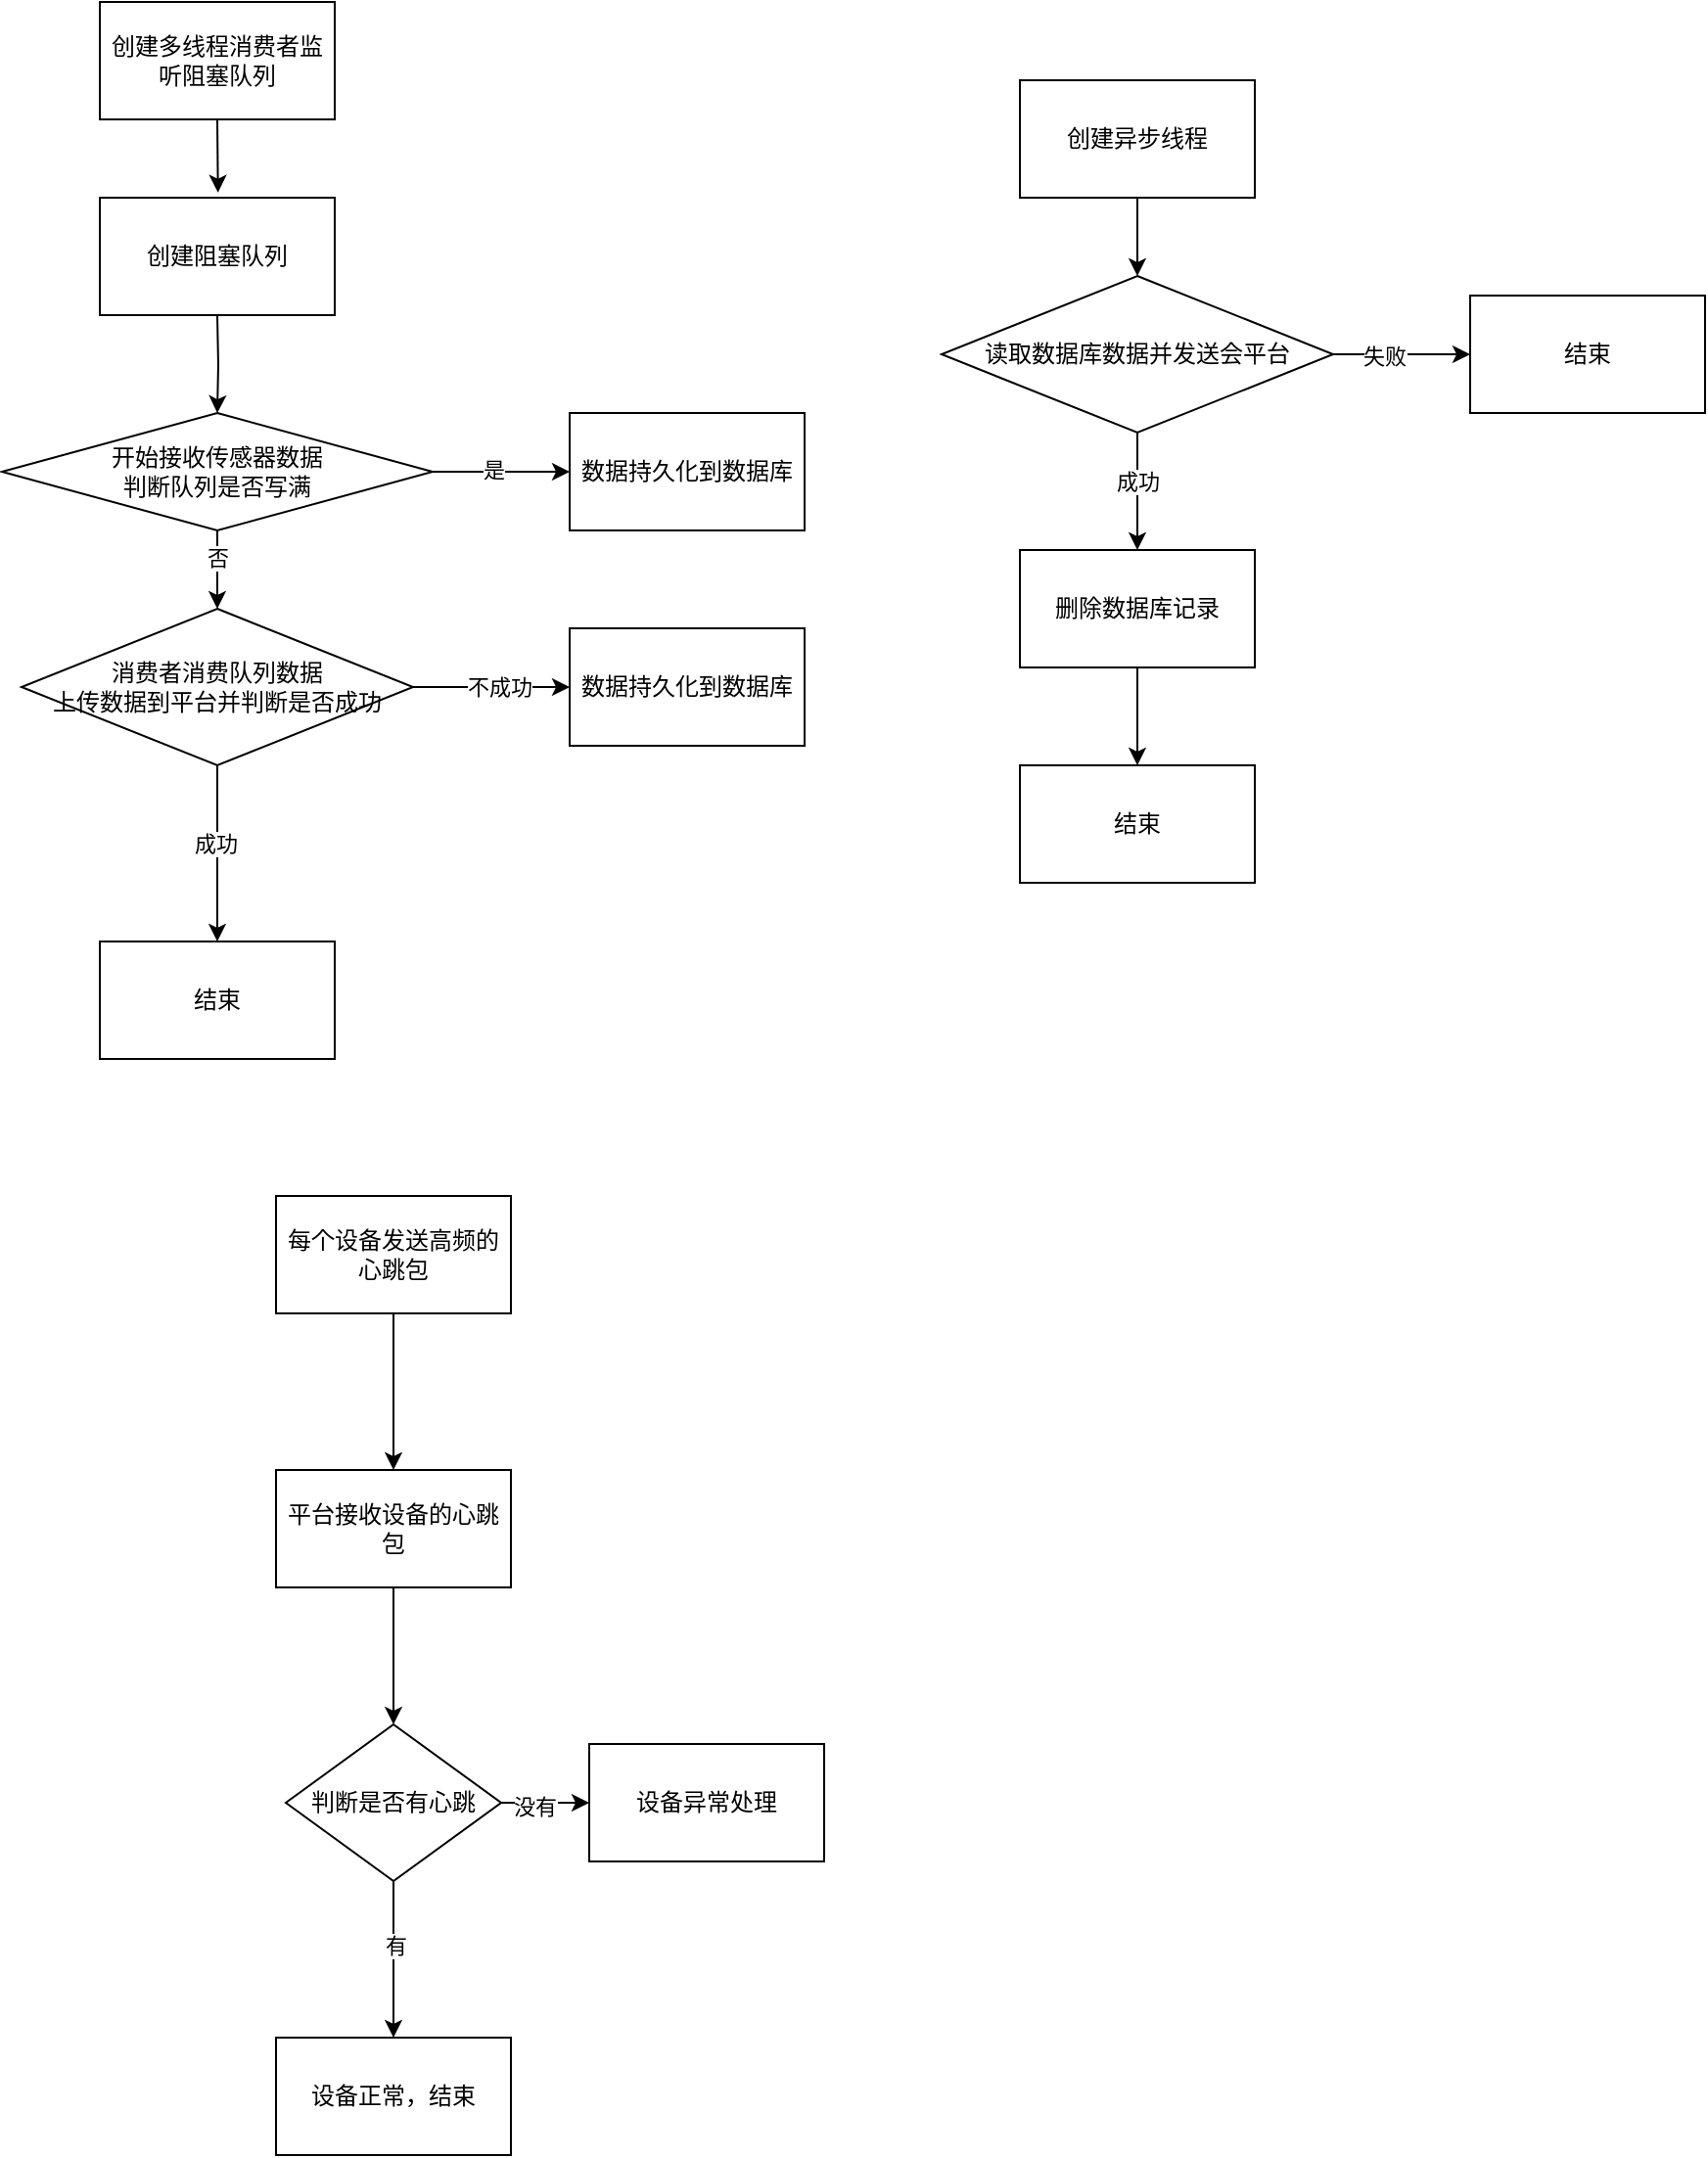 <mxfile version="18.2.0" type="github">
  <diagram id="C5RBs43oDa-KdzZeNtuy" name="Page-1">
    <mxGraphModel dx="813" dy="435" grid="1" gridSize="10" guides="1" tooltips="1" connect="1" arrows="1" fold="1" page="1" pageScale="1" pageWidth="827" pageHeight="1169" math="0" shadow="0">
      <root>
        <mxCell id="WIyWlLk6GJQsqaUBKTNV-0" />
        <mxCell id="WIyWlLk6GJQsqaUBKTNV-1" parent="WIyWlLk6GJQsqaUBKTNV-0" />
        <mxCell id="r5PWcpmc7gDU40b77l6q-9" value="" style="edgeStyle=orthogonalEdgeStyle;rounded=0;orthogonalLoop=1;jettySize=auto;html=1;exitX=0.5;exitY=1;exitDx=0;exitDy=0;entryX=0.503;entryY=-0.044;entryDx=0;entryDy=0;entryPerimeter=0;" edge="1" parent="WIyWlLk6GJQsqaUBKTNV-1" source="r5PWcpmc7gDU40b77l6q-44" target="r5PWcpmc7gDU40b77l6q-43">
          <mxGeometry relative="1" as="geometry">
            <mxPoint x="220" y="120" as="sourcePoint" />
            <mxPoint x="220" y="130" as="targetPoint" />
          </mxGeometry>
        </mxCell>
        <mxCell id="r5PWcpmc7gDU40b77l6q-30" value="" style="edgeStyle=orthogonalEdgeStyle;rounded=0;orthogonalLoop=1;jettySize=auto;html=1;" edge="1" parent="WIyWlLk6GJQsqaUBKTNV-1" target="r5PWcpmc7gDU40b77l6q-17">
          <mxGeometry relative="1" as="geometry">
            <mxPoint x="220" y="200" as="sourcePoint" />
          </mxGeometry>
        </mxCell>
        <mxCell id="r5PWcpmc7gDU40b77l6q-19" value="" style="edgeStyle=orthogonalEdgeStyle;rounded=0;orthogonalLoop=1;jettySize=auto;html=1;" edge="1" parent="WIyWlLk6GJQsqaUBKTNV-1" source="r5PWcpmc7gDU40b77l6q-17" target="r5PWcpmc7gDU40b77l6q-18">
          <mxGeometry relative="1" as="geometry" />
        </mxCell>
        <mxCell id="r5PWcpmc7gDU40b77l6q-20" value="是" style="edgeLabel;html=1;align=center;verticalAlign=middle;resizable=0;points=[];" vertex="1" connectable="0" parent="r5PWcpmc7gDU40b77l6q-19">
          <mxGeometry x="-0.134" y="1" relative="1" as="geometry">
            <mxPoint as="offset" />
          </mxGeometry>
        </mxCell>
        <mxCell id="r5PWcpmc7gDU40b77l6q-22" value="" style="edgeStyle=orthogonalEdgeStyle;rounded=0;orthogonalLoop=1;jettySize=auto;html=1;" edge="1" parent="WIyWlLk6GJQsqaUBKTNV-1" source="r5PWcpmc7gDU40b77l6q-17" target="r5PWcpmc7gDU40b77l6q-21">
          <mxGeometry relative="1" as="geometry" />
        </mxCell>
        <mxCell id="r5PWcpmc7gDU40b77l6q-23" value="否" style="edgeLabel;html=1;align=center;verticalAlign=middle;resizable=0;points=[];" vertex="1" connectable="0" parent="r5PWcpmc7gDU40b77l6q-22">
          <mxGeometry x="-0.303" relative="1" as="geometry">
            <mxPoint as="offset" />
          </mxGeometry>
        </mxCell>
        <mxCell id="r5PWcpmc7gDU40b77l6q-17" value="开始接收传感器数据&lt;br&gt;判断队列是否写满" style="rhombus;whiteSpace=wrap;html=1;" vertex="1" parent="WIyWlLk6GJQsqaUBKTNV-1">
          <mxGeometry x="110" y="250" width="220" height="60" as="geometry" />
        </mxCell>
        <mxCell id="r5PWcpmc7gDU40b77l6q-18" value="数据持久化到数据库" style="whiteSpace=wrap;html=1;" vertex="1" parent="WIyWlLk6GJQsqaUBKTNV-1">
          <mxGeometry x="400" y="250" width="120" height="60" as="geometry" />
        </mxCell>
        <mxCell id="r5PWcpmc7gDU40b77l6q-25" value="" style="edgeStyle=orthogonalEdgeStyle;rounded=0;orthogonalLoop=1;jettySize=auto;html=1;" edge="1" parent="WIyWlLk6GJQsqaUBKTNV-1" source="r5PWcpmc7gDU40b77l6q-21" target="r5PWcpmc7gDU40b77l6q-24">
          <mxGeometry relative="1" as="geometry" />
        </mxCell>
        <mxCell id="r5PWcpmc7gDU40b77l6q-26" value="不成功" style="edgeLabel;html=1;align=center;verticalAlign=middle;resizable=0;points=[];" vertex="1" connectable="0" parent="r5PWcpmc7gDU40b77l6q-25">
          <mxGeometry x="0.093" relative="1" as="geometry">
            <mxPoint as="offset" />
          </mxGeometry>
        </mxCell>
        <mxCell id="r5PWcpmc7gDU40b77l6q-28" value="" style="edgeStyle=orthogonalEdgeStyle;rounded=0;orthogonalLoop=1;jettySize=auto;html=1;" edge="1" parent="WIyWlLk6GJQsqaUBKTNV-1" source="r5PWcpmc7gDU40b77l6q-21" target="r5PWcpmc7gDU40b77l6q-27">
          <mxGeometry relative="1" as="geometry" />
        </mxCell>
        <mxCell id="r5PWcpmc7gDU40b77l6q-29" value="成功" style="edgeLabel;html=1;align=center;verticalAlign=middle;resizable=0;points=[];" vertex="1" connectable="0" parent="r5PWcpmc7gDU40b77l6q-28">
          <mxGeometry x="-0.11" y="-1" relative="1" as="geometry">
            <mxPoint as="offset" />
          </mxGeometry>
        </mxCell>
        <mxCell id="r5PWcpmc7gDU40b77l6q-21" value="消费者消费队列数据&lt;br&gt;上传数据到平台并判断是否成功" style="rhombus;whiteSpace=wrap;html=1;" vertex="1" parent="WIyWlLk6GJQsqaUBKTNV-1">
          <mxGeometry x="120" y="350" width="200" height="80" as="geometry" />
        </mxCell>
        <mxCell id="r5PWcpmc7gDU40b77l6q-24" value="数据持久化到数据库" style="whiteSpace=wrap;html=1;" vertex="1" parent="WIyWlLk6GJQsqaUBKTNV-1">
          <mxGeometry x="400" y="360" width="120" height="60" as="geometry" />
        </mxCell>
        <mxCell id="r5PWcpmc7gDU40b77l6q-27" value="结束" style="whiteSpace=wrap;html=1;" vertex="1" parent="WIyWlLk6GJQsqaUBKTNV-1">
          <mxGeometry x="160" y="520" width="120" height="60" as="geometry" />
        </mxCell>
        <mxCell id="r5PWcpmc7gDU40b77l6q-33" value="" style="edgeStyle=orthogonalEdgeStyle;rounded=0;orthogonalLoop=1;jettySize=auto;html=1;" edge="1" parent="WIyWlLk6GJQsqaUBKTNV-1" source="r5PWcpmc7gDU40b77l6q-31" target="r5PWcpmc7gDU40b77l6q-34">
          <mxGeometry relative="1" as="geometry">
            <mxPoint x="690" y="220" as="targetPoint" />
          </mxGeometry>
        </mxCell>
        <mxCell id="r5PWcpmc7gDU40b77l6q-31" value="创建异步线程" style="rounded=0;whiteSpace=wrap;html=1;" vertex="1" parent="WIyWlLk6GJQsqaUBKTNV-1">
          <mxGeometry x="630" y="80" width="120" height="60" as="geometry" />
        </mxCell>
        <mxCell id="r5PWcpmc7gDU40b77l6q-36" value="" style="edgeStyle=orthogonalEdgeStyle;rounded=0;orthogonalLoop=1;jettySize=auto;html=1;" edge="1" parent="WIyWlLk6GJQsqaUBKTNV-1" source="r5PWcpmc7gDU40b77l6q-34" target="r5PWcpmc7gDU40b77l6q-35">
          <mxGeometry relative="1" as="geometry" />
        </mxCell>
        <mxCell id="r5PWcpmc7gDU40b77l6q-37" value="成功" style="edgeLabel;html=1;align=center;verticalAlign=middle;resizable=0;points=[];" vertex="1" connectable="0" parent="r5PWcpmc7gDU40b77l6q-36">
          <mxGeometry x="-0.162" relative="1" as="geometry">
            <mxPoint as="offset" />
          </mxGeometry>
        </mxCell>
        <mxCell id="r5PWcpmc7gDU40b77l6q-39" value="" style="edgeStyle=orthogonalEdgeStyle;rounded=0;orthogonalLoop=1;jettySize=auto;html=1;" edge="1" parent="WIyWlLk6GJQsqaUBKTNV-1" source="r5PWcpmc7gDU40b77l6q-34" target="r5PWcpmc7gDU40b77l6q-38">
          <mxGeometry relative="1" as="geometry" />
        </mxCell>
        <mxCell id="r5PWcpmc7gDU40b77l6q-40" value="失败" style="edgeLabel;html=1;align=center;verticalAlign=middle;resizable=0;points=[];" vertex="1" connectable="0" parent="r5PWcpmc7gDU40b77l6q-39">
          <mxGeometry x="-0.269" y="-1" relative="1" as="geometry">
            <mxPoint as="offset" />
          </mxGeometry>
        </mxCell>
        <mxCell id="r5PWcpmc7gDU40b77l6q-34" value="读取数据库数据并发送会平台" style="rhombus;whiteSpace=wrap;html=1;" vertex="1" parent="WIyWlLk6GJQsqaUBKTNV-1">
          <mxGeometry x="590" y="180" width="200" height="80" as="geometry" />
        </mxCell>
        <mxCell id="r5PWcpmc7gDU40b77l6q-42" value="" style="edgeStyle=orthogonalEdgeStyle;rounded=0;orthogonalLoop=1;jettySize=auto;html=1;" edge="1" parent="WIyWlLk6GJQsqaUBKTNV-1" source="r5PWcpmc7gDU40b77l6q-35" target="r5PWcpmc7gDU40b77l6q-41">
          <mxGeometry relative="1" as="geometry" />
        </mxCell>
        <mxCell id="r5PWcpmc7gDU40b77l6q-35" value="删除数据库记录" style="whiteSpace=wrap;html=1;" vertex="1" parent="WIyWlLk6GJQsqaUBKTNV-1">
          <mxGeometry x="630" y="320" width="120" height="60" as="geometry" />
        </mxCell>
        <mxCell id="r5PWcpmc7gDU40b77l6q-38" value="结束" style="whiteSpace=wrap;html=1;" vertex="1" parent="WIyWlLk6GJQsqaUBKTNV-1">
          <mxGeometry x="860" y="190" width="120" height="60" as="geometry" />
        </mxCell>
        <mxCell id="r5PWcpmc7gDU40b77l6q-41" value="结束" style="whiteSpace=wrap;html=1;" vertex="1" parent="WIyWlLk6GJQsqaUBKTNV-1">
          <mxGeometry x="630" y="430" width="120" height="60" as="geometry" />
        </mxCell>
        <mxCell id="r5PWcpmc7gDU40b77l6q-43" value="&lt;span style=&quot;&quot;&gt;创建阻塞队列&lt;/span&gt;" style="rounded=0;whiteSpace=wrap;html=1;" vertex="1" parent="WIyWlLk6GJQsqaUBKTNV-1">
          <mxGeometry x="160" y="140" width="120" height="60" as="geometry" />
        </mxCell>
        <mxCell id="r5PWcpmc7gDU40b77l6q-44" value="&lt;span style=&quot;&quot;&gt;创建多线程消费者监听阻塞队列&lt;/span&gt;" style="rounded=0;whiteSpace=wrap;html=1;" vertex="1" parent="WIyWlLk6GJQsqaUBKTNV-1">
          <mxGeometry x="160" y="40" width="120" height="60" as="geometry" />
        </mxCell>
        <mxCell id="r5PWcpmc7gDU40b77l6q-50" value="" style="edgeStyle=orthogonalEdgeStyle;rounded=0;orthogonalLoop=1;jettySize=auto;html=1;" edge="1" parent="WIyWlLk6GJQsqaUBKTNV-1" source="r5PWcpmc7gDU40b77l6q-48" target="r5PWcpmc7gDU40b77l6q-49">
          <mxGeometry relative="1" as="geometry" />
        </mxCell>
        <mxCell id="r5PWcpmc7gDU40b77l6q-48" value="每个设备发送高频的心跳包" style="rounded=0;whiteSpace=wrap;html=1;" vertex="1" parent="WIyWlLk6GJQsqaUBKTNV-1">
          <mxGeometry x="250" y="650" width="120" height="60" as="geometry" />
        </mxCell>
        <mxCell id="r5PWcpmc7gDU40b77l6q-52" value="" style="edgeStyle=orthogonalEdgeStyle;rounded=0;orthogonalLoop=1;jettySize=auto;html=1;" edge="1" parent="WIyWlLk6GJQsqaUBKTNV-1" source="r5PWcpmc7gDU40b77l6q-49" target="r5PWcpmc7gDU40b77l6q-51">
          <mxGeometry relative="1" as="geometry" />
        </mxCell>
        <mxCell id="r5PWcpmc7gDU40b77l6q-49" value="平台接收设备的心跳包" style="rounded=0;whiteSpace=wrap;html=1;" vertex="1" parent="WIyWlLk6GJQsqaUBKTNV-1">
          <mxGeometry x="250" y="790" width="120" height="60" as="geometry" />
        </mxCell>
        <mxCell id="r5PWcpmc7gDU40b77l6q-54" value="" style="edgeStyle=orthogonalEdgeStyle;rounded=0;orthogonalLoop=1;jettySize=auto;html=1;" edge="1" parent="WIyWlLk6GJQsqaUBKTNV-1" source="r5PWcpmc7gDU40b77l6q-51" target="r5PWcpmc7gDU40b77l6q-53">
          <mxGeometry relative="1" as="geometry" />
        </mxCell>
        <mxCell id="r5PWcpmc7gDU40b77l6q-55" value="没有" style="edgeLabel;html=1;align=center;verticalAlign=middle;resizable=0;points=[];" vertex="1" connectable="0" parent="r5PWcpmc7gDU40b77l6q-54">
          <mxGeometry x="-0.238" y="-2" relative="1" as="geometry">
            <mxPoint as="offset" />
          </mxGeometry>
        </mxCell>
        <mxCell id="r5PWcpmc7gDU40b77l6q-57" value="" style="edgeStyle=orthogonalEdgeStyle;rounded=0;orthogonalLoop=1;jettySize=auto;html=1;" edge="1" parent="WIyWlLk6GJQsqaUBKTNV-1" source="r5PWcpmc7gDU40b77l6q-51">
          <mxGeometry relative="1" as="geometry">
            <mxPoint x="310" y="1080" as="targetPoint" />
          </mxGeometry>
        </mxCell>
        <mxCell id="r5PWcpmc7gDU40b77l6q-58" value="有" style="edgeLabel;html=1;align=center;verticalAlign=middle;resizable=0;points=[];" vertex="1" connectable="0" parent="r5PWcpmc7gDU40b77l6q-57">
          <mxGeometry x="-0.196" y="1" relative="1" as="geometry">
            <mxPoint as="offset" />
          </mxGeometry>
        </mxCell>
        <mxCell id="r5PWcpmc7gDU40b77l6q-51" value="判断是否有心跳" style="rhombus;whiteSpace=wrap;html=1;rounded=0;" vertex="1" parent="WIyWlLk6GJQsqaUBKTNV-1">
          <mxGeometry x="255" y="920" width="110" height="80" as="geometry" />
        </mxCell>
        <mxCell id="r5PWcpmc7gDU40b77l6q-53" value="设备异常处理" style="whiteSpace=wrap;html=1;rounded=0;" vertex="1" parent="WIyWlLk6GJQsqaUBKTNV-1">
          <mxGeometry x="410" y="930" width="120" height="60" as="geometry" />
        </mxCell>
        <mxCell id="r5PWcpmc7gDU40b77l6q-59" value="设备正常，结束" style="rounded=0;whiteSpace=wrap;html=1;" vertex="1" parent="WIyWlLk6GJQsqaUBKTNV-1">
          <mxGeometry x="250" y="1080" width="120" height="60" as="geometry" />
        </mxCell>
      </root>
    </mxGraphModel>
  </diagram>
</mxfile>

